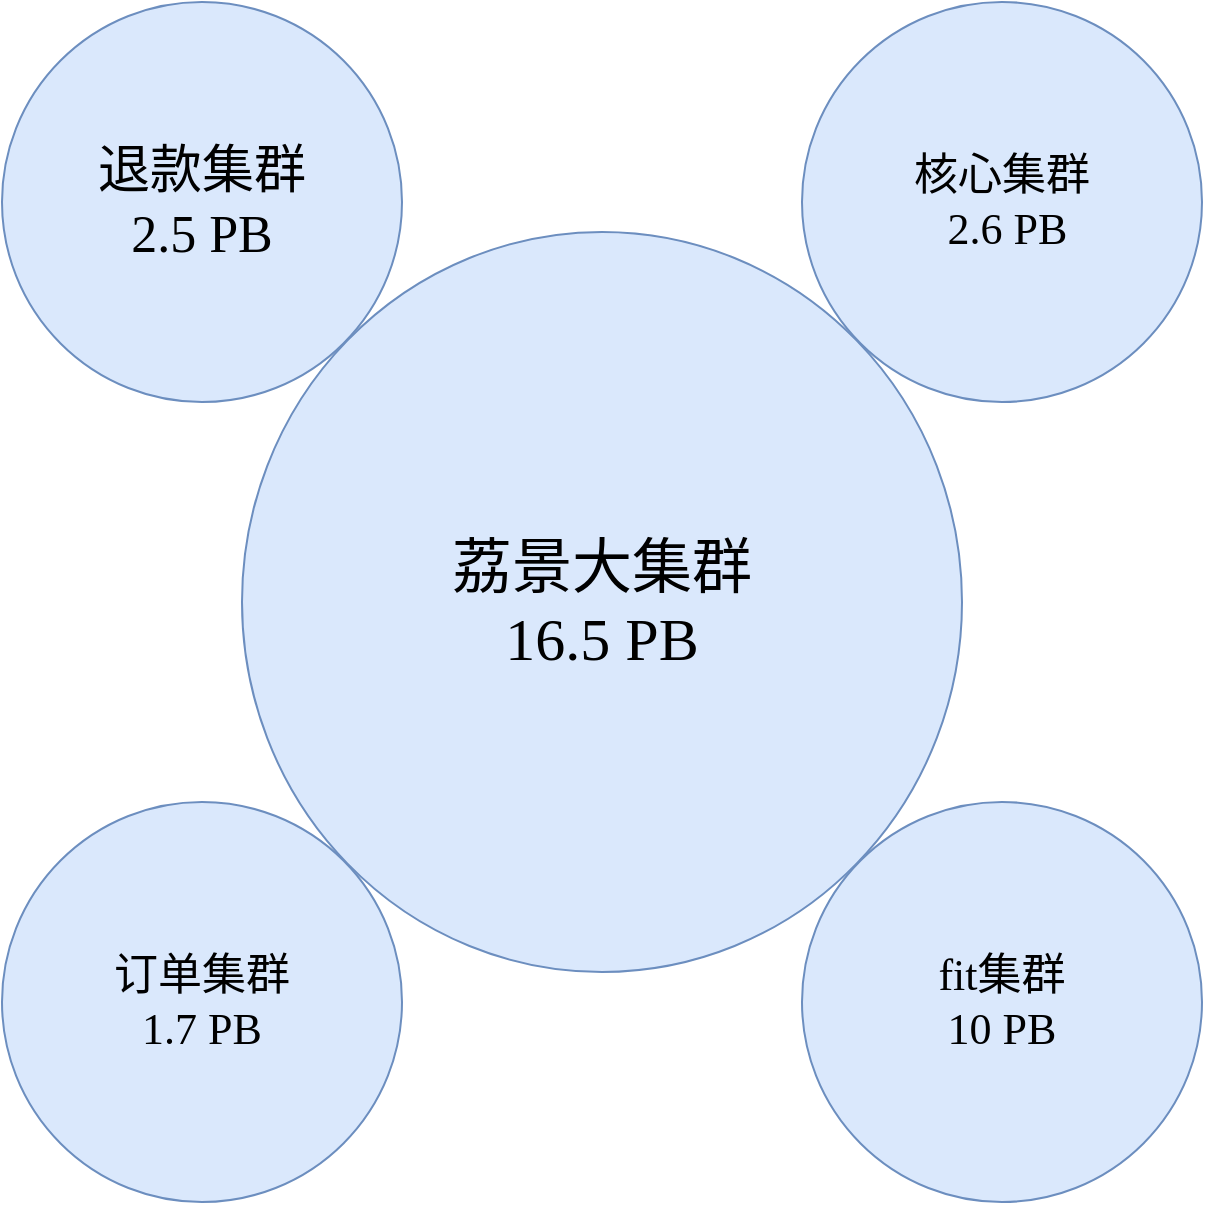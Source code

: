 <mxfile version="15.9.1" type="github"><diagram name="Page-1" id="dd472eb7-4b8b-5cd9-a60b-b15522922e76"><mxGraphModel dx="1483" dy="703" grid="1" gridSize="10" guides="1" tooltips="1" connect="1" arrows="1" fold="1" page="1" pageScale="1" pageWidth="1100" pageHeight="850" background="none" math="0" shadow="0"><root><mxCell id="0"/><mxCell id="1" parent="0"/><mxCell id="e7wq9mSCcDppuuJi101E-3" value="" style="group" vertex="1" connectable="0" parent="1"><mxGeometry x="230" y="80" width="600" height="600" as="geometry"/></mxCell><mxCell id="45236fa5f4b8e91a-5" value="&lt;font style=&quot;font-size: 26px&quot;&gt;退款集群&lt;br&gt;2.5 PB&lt;br&gt;&lt;/font&gt;" style="ellipse;whiteSpace=wrap;html=1;rounded=0;shadow=0;dashed=0;comic=0;fontFamily=Verdana;fontSize=22;fillColor=#dae8fc;strokeColor=#6c8ebf;" parent="e7wq9mSCcDppuuJi101E-3" vertex="1"><mxGeometry width="200" height="200" as="geometry"/></mxCell><mxCell id="45236fa5f4b8e91a-6" value="核心集群&lt;br&gt;&amp;nbsp;2.6 PB" style="ellipse;whiteSpace=wrap;html=1;rounded=0;shadow=0;dashed=0;comic=0;fontFamily=Verdana;fontSize=22;fillColor=#dae8fc;strokeColor=#6c8ebf;" parent="e7wq9mSCcDppuuJi101E-3" vertex="1"><mxGeometry x="400" width="200" height="200" as="geometry"/></mxCell><mxCell id="45236fa5f4b8e91a-7" value="fit集群&lt;br&gt;10 PB" style="ellipse;whiteSpace=wrap;html=1;rounded=0;shadow=0;dashed=0;comic=0;fontFamily=Verdana;fontSize=22;fillColor=#dae8fc;strokeColor=#6c8ebf;" parent="e7wq9mSCcDppuuJi101E-3" vertex="1"><mxGeometry x="400" y="400" width="200" height="200" as="geometry"/></mxCell><mxCell id="45236fa5f4b8e91a-8" value="订单集群&lt;br&gt;1.7 PB" style="ellipse;whiteSpace=wrap;html=1;rounded=0;shadow=0;dashed=0;comic=0;fontFamily=Verdana;fontSize=22;fillColor=#dae8fc;strokeColor=#6c8ebf;" parent="e7wq9mSCcDppuuJi101E-3" vertex="1"><mxGeometry y="400" width="200" height="200" as="geometry"/></mxCell><mxCell id="374e34682ed331ee-1" value="&lt;span&gt;&lt;font style=&quot;font-size: 30px&quot;&gt;荔景大集群&lt;br&gt;16.5 PB&lt;br&gt;&lt;/font&gt;&lt;/span&gt;" style="ellipse;whiteSpace=wrap;html=1;rounded=0;shadow=0;dashed=0;comic=0;fontFamily=Verdana;fontSize=22;fillColor=#dae8fc;strokeColor=#6c8ebf;labelBorderColor=none;" parent="e7wq9mSCcDppuuJi101E-3" vertex="1"><mxGeometry x="120" y="115" width="360" height="370" as="geometry"/></mxCell></root></mxGraphModel></diagram></mxfile>
